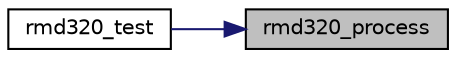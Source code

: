 digraph "rmd320_process"
{
 // LATEX_PDF_SIZE
  edge [fontname="Helvetica",fontsize="10",labelfontname="Helvetica",labelfontsize="10"];
  node [fontname="Helvetica",fontsize="10",shape=record];
  rankdir="RL";
  Node13 [label="rmd320_process",height=0.2,width=0.4,color="black", fillcolor="grey75", style="filled", fontcolor="black",tooltip="Process a block of memory though the hash."];
  Node13 -> Node14 [dir="back",color="midnightblue",fontsize="10",style="solid",fontname="Helvetica"];
  Node14 [label="rmd320_test",height=0.2,width=0.4,color="black", fillcolor="white", style="filled",URL="$rmd320_8c.html#ae7fa86511a89154467c5b08feb0a222c",tooltip="Self-test the hash."];
}
